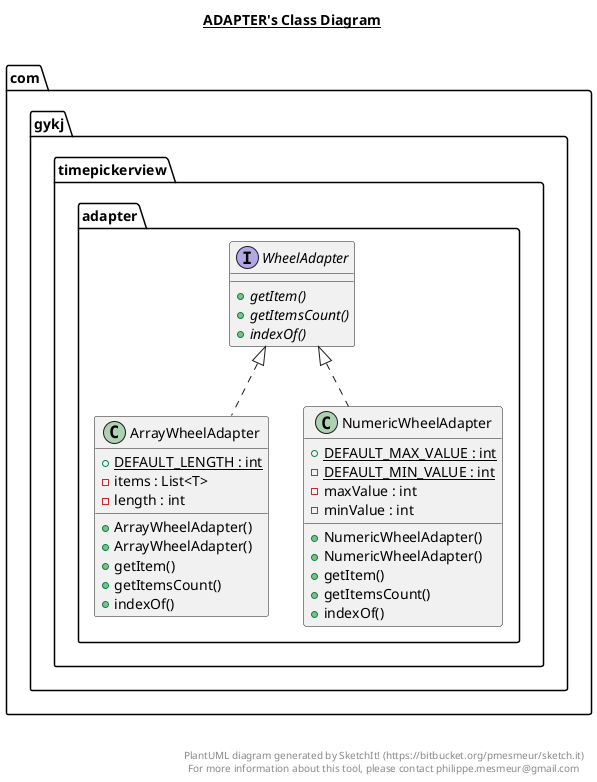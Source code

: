 @startuml

title __ADAPTER's Class Diagram__\n

  namespace com.gykj.timepickerview {
    namespace adapter {
      class com.gykj.timepickerview.adapter.ArrayWheelAdapter {
          {static} + DEFAULT_LENGTH : int
          - items : List<T>
          - length : int
          + ArrayWheelAdapter()
          + ArrayWheelAdapter()
          + getItem()
          + getItemsCount()
          + indexOf()
      }
    }
  }
  

  namespace com.gykj.timepickerview {
    namespace adapter {
      class com.gykj.timepickerview.adapter.NumericWheelAdapter {
          {static} + DEFAULT_MAX_VALUE : int
          {static} - DEFAULT_MIN_VALUE : int
          - maxValue : int
          - minValue : int
          + NumericWheelAdapter()
          + NumericWheelAdapter()
          + getItem()
          + getItemsCount()
          + indexOf()
      }
    }
  }
  

  namespace com.gykj.timepickerview {
    namespace adapter {
      interface com.gykj.timepickerview.adapter.WheelAdapter {
          {abstract} + getItem()
          {abstract} + getItemsCount()
          {abstract} + indexOf()
      }
    }
  }
  

  com.gykj.timepickerview.adapter.ArrayWheelAdapter .up.|> com.gykj.timepickerview.adapter.WheelAdapter
  com.gykj.timepickerview.adapter.NumericWheelAdapter .up.|> com.gykj.timepickerview.adapter.WheelAdapter


right footer


PlantUML diagram generated by SketchIt! (https://bitbucket.org/pmesmeur/sketch.it)
For more information about this tool, please contact philippe.mesmeur@gmail.com
endfooter

@enduml
